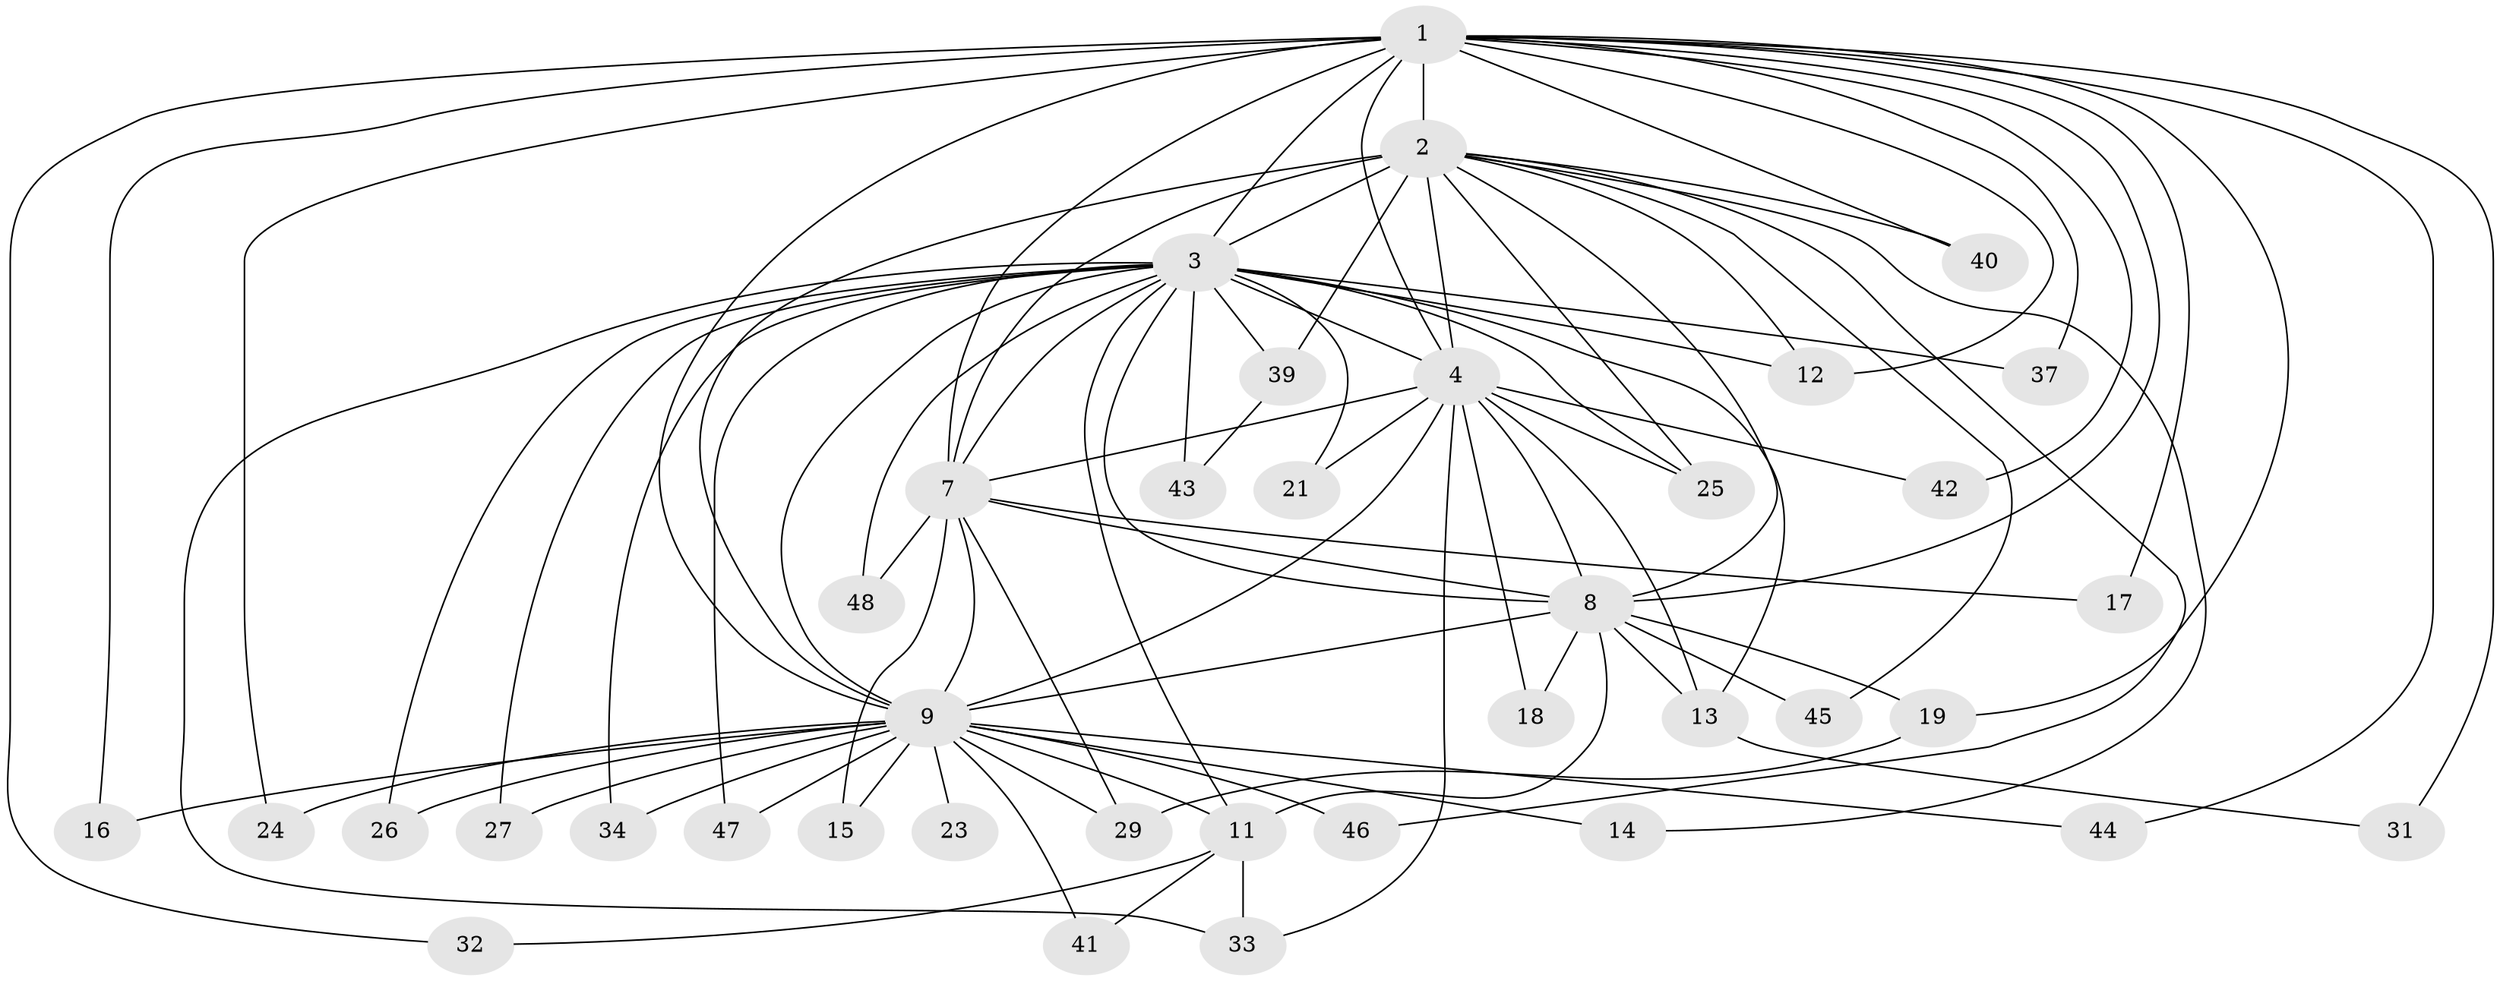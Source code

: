 // original degree distribution, {21: 0.0196078431372549, 11: 0.0196078431372549, 15: 0.0784313725490196, 16: 0.0392156862745098, 18: 0.0392156862745098, 6: 0.0196078431372549, 3: 0.11764705882352941, 4: 0.0196078431372549, 2: 0.6470588235294118}
// Generated by graph-tools (version 1.1) at 2025/41/03/06/25 10:41:36]
// undirected, 38 vertices, 88 edges
graph export_dot {
graph [start="1"]
  node [color=gray90,style=filled];
  1 [super="+28"];
  2 [super="+6"];
  3 [super="+5"];
  4 [super="+36"];
  7 [super="+20"];
  8 [super="+51"];
  9 [super="+10"];
  11 [super="+22"];
  12 [super="+30"];
  13 [super="+35"];
  14;
  15;
  16;
  17;
  18;
  19;
  21;
  23;
  24;
  25 [super="+50"];
  26;
  27;
  29 [super="+38"];
  31;
  32;
  33 [super="+49"];
  34;
  37;
  39;
  40;
  41;
  42;
  43;
  44;
  45;
  46;
  47;
  48;
  1 -- 2 [weight=3];
  1 -- 3 [weight=2];
  1 -- 4;
  1 -- 7;
  1 -- 8;
  1 -- 9 [weight=2];
  1 -- 12;
  1 -- 16;
  1 -- 17;
  1 -- 19;
  1 -- 24;
  1 -- 31;
  1 -- 32;
  1 -- 37;
  1 -- 40;
  1 -- 42;
  1 -- 44;
  2 -- 3 [weight=4];
  2 -- 4 [weight=2];
  2 -- 7 [weight=2];
  2 -- 8 [weight=2];
  2 -- 9 [weight=4];
  2 -- 14;
  2 -- 46;
  2 -- 39;
  2 -- 12;
  2 -- 40;
  2 -- 45;
  2 -- 25;
  3 -- 4 [weight=3];
  3 -- 7 [weight=2];
  3 -- 8 [weight=2];
  3 -- 9 [weight=4];
  3 -- 27;
  3 -- 34;
  3 -- 48;
  3 -- 11;
  3 -- 21;
  3 -- 26;
  3 -- 33;
  3 -- 37;
  3 -- 39;
  3 -- 43;
  3 -- 47;
  3 -- 12;
  3 -- 25;
  3 -- 13;
  4 -- 7;
  4 -- 8;
  4 -- 9 [weight=2];
  4 -- 13;
  4 -- 18;
  4 -- 21;
  4 -- 25;
  4 -- 42;
  4 -- 33;
  7 -- 8 [weight=3];
  7 -- 9 [weight=2];
  7 -- 15;
  7 -- 17;
  7 -- 48;
  7 -- 29;
  8 -- 9 [weight=2];
  8 -- 13;
  8 -- 18;
  8 -- 19;
  8 -- 45;
  8 -- 11;
  9 -- 11;
  9 -- 15;
  9 -- 16;
  9 -- 27;
  9 -- 29;
  9 -- 41;
  9 -- 44;
  9 -- 46;
  9 -- 47;
  9 -- 34;
  9 -- 14;
  9 -- 23;
  9 -- 24;
  9 -- 26;
  11 -- 32;
  11 -- 33;
  11 -- 41;
  13 -- 31;
  19 -- 29;
  39 -- 43;
}
